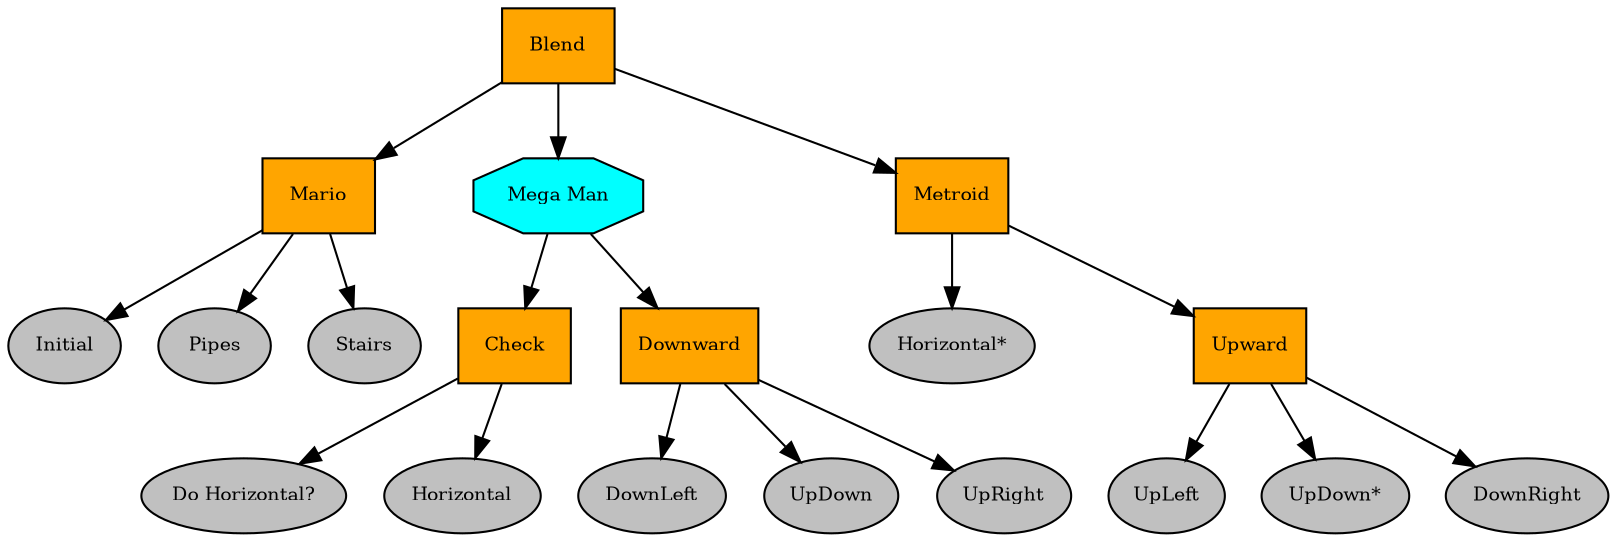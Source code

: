 digraph pastafarianism {
ordering=out;
graph [fontname="times-roman"];
node [fontname="times-roman"];
edge [fontname="times-roman"];
Blend [fillcolor=orange, fontcolor=black, fontsize=9, label=Blend, shape=box, style=filled];
Mario [fillcolor=orange, fontcolor=black, fontsize=9, label=Mario, shape=box, style=filled];
Blend -> Mario;
Initial [fillcolor=gray, fontcolor=black, fontsize=9, label=Initial, shape=ellipse, style=filled];
Mario -> Initial;
Pipes [fillcolor=gray, fontcolor=black, fontsize=9, label=Pipes, shape=ellipse, style=filled];
Mario -> Pipes;
Stairs [fillcolor=gray, fontcolor=black, fontsize=9, label=Stairs, shape=ellipse, style=filled];
Mario -> Stairs;
"Mega Man" [fillcolor=cyan, fontcolor=black, fontsize=9, label="Mega Man", shape=octagon, style=filled];
Blend -> "Mega Man";
Check [fillcolor=orange, fontcolor=black, fontsize=9, label=Check, shape=box, style=filled];
"Mega Man" -> Check;
"Do Horizontal?" [fillcolor=gray, fontcolor=black, fontsize=9, label="Do Horizontal?", shape=ellipse, style=filled];
Check -> "Do Horizontal?";
Horizontal [fillcolor=gray, fontcolor=black, fontsize=9, label=Horizontal, shape=ellipse, style=filled];
Check -> Horizontal;
Downward [fillcolor=orange, fontcolor=black, fontsize=9, label=Downward, shape=box, style=filled];
"Mega Man" -> Downward;
DownLeft [fillcolor=gray, fontcolor=black, fontsize=9, label=DownLeft, shape=ellipse, style=filled];
Downward -> DownLeft;
UpDown [fillcolor=gray, fontcolor=black, fontsize=9, label=UpDown, shape=ellipse, style=filled];
Downward -> UpDown;
UpRight [fillcolor=gray, fontcolor=black, fontsize=9, label=UpRight, shape=ellipse, style=filled];
Downward -> UpRight;
Metroid [fillcolor=orange, fontcolor=black, fontsize=9, label=Metroid, shape=box, style=filled];
Blend -> Metroid;
"Horizontal*" [fillcolor=gray, fontcolor=black, fontsize=9, label="Horizontal*", shape=ellipse, style=filled];
Metroid -> "Horizontal*";
Upward [fillcolor=orange, fontcolor=black, fontsize=9, label=Upward, shape=box, style=filled];
Metroid -> Upward;
UpLeft [fillcolor=gray, fontcolor=black, fontsize=9, label=UpLeft, shape=ellipse, style=filled];
Upward -> UpLeft;
"UpDown*" [fillcolor=gray, fontcolor=black, fontsize=9, label="UpDown*", shape=ellipse, style=filled];
Upward -> "UpDown*";
DownRight [fillcolor=gray, fontcolor=black, fontsize=9, label=DownRight, shape=ellipse, style=filled];
Upward -> DownRight;
}
